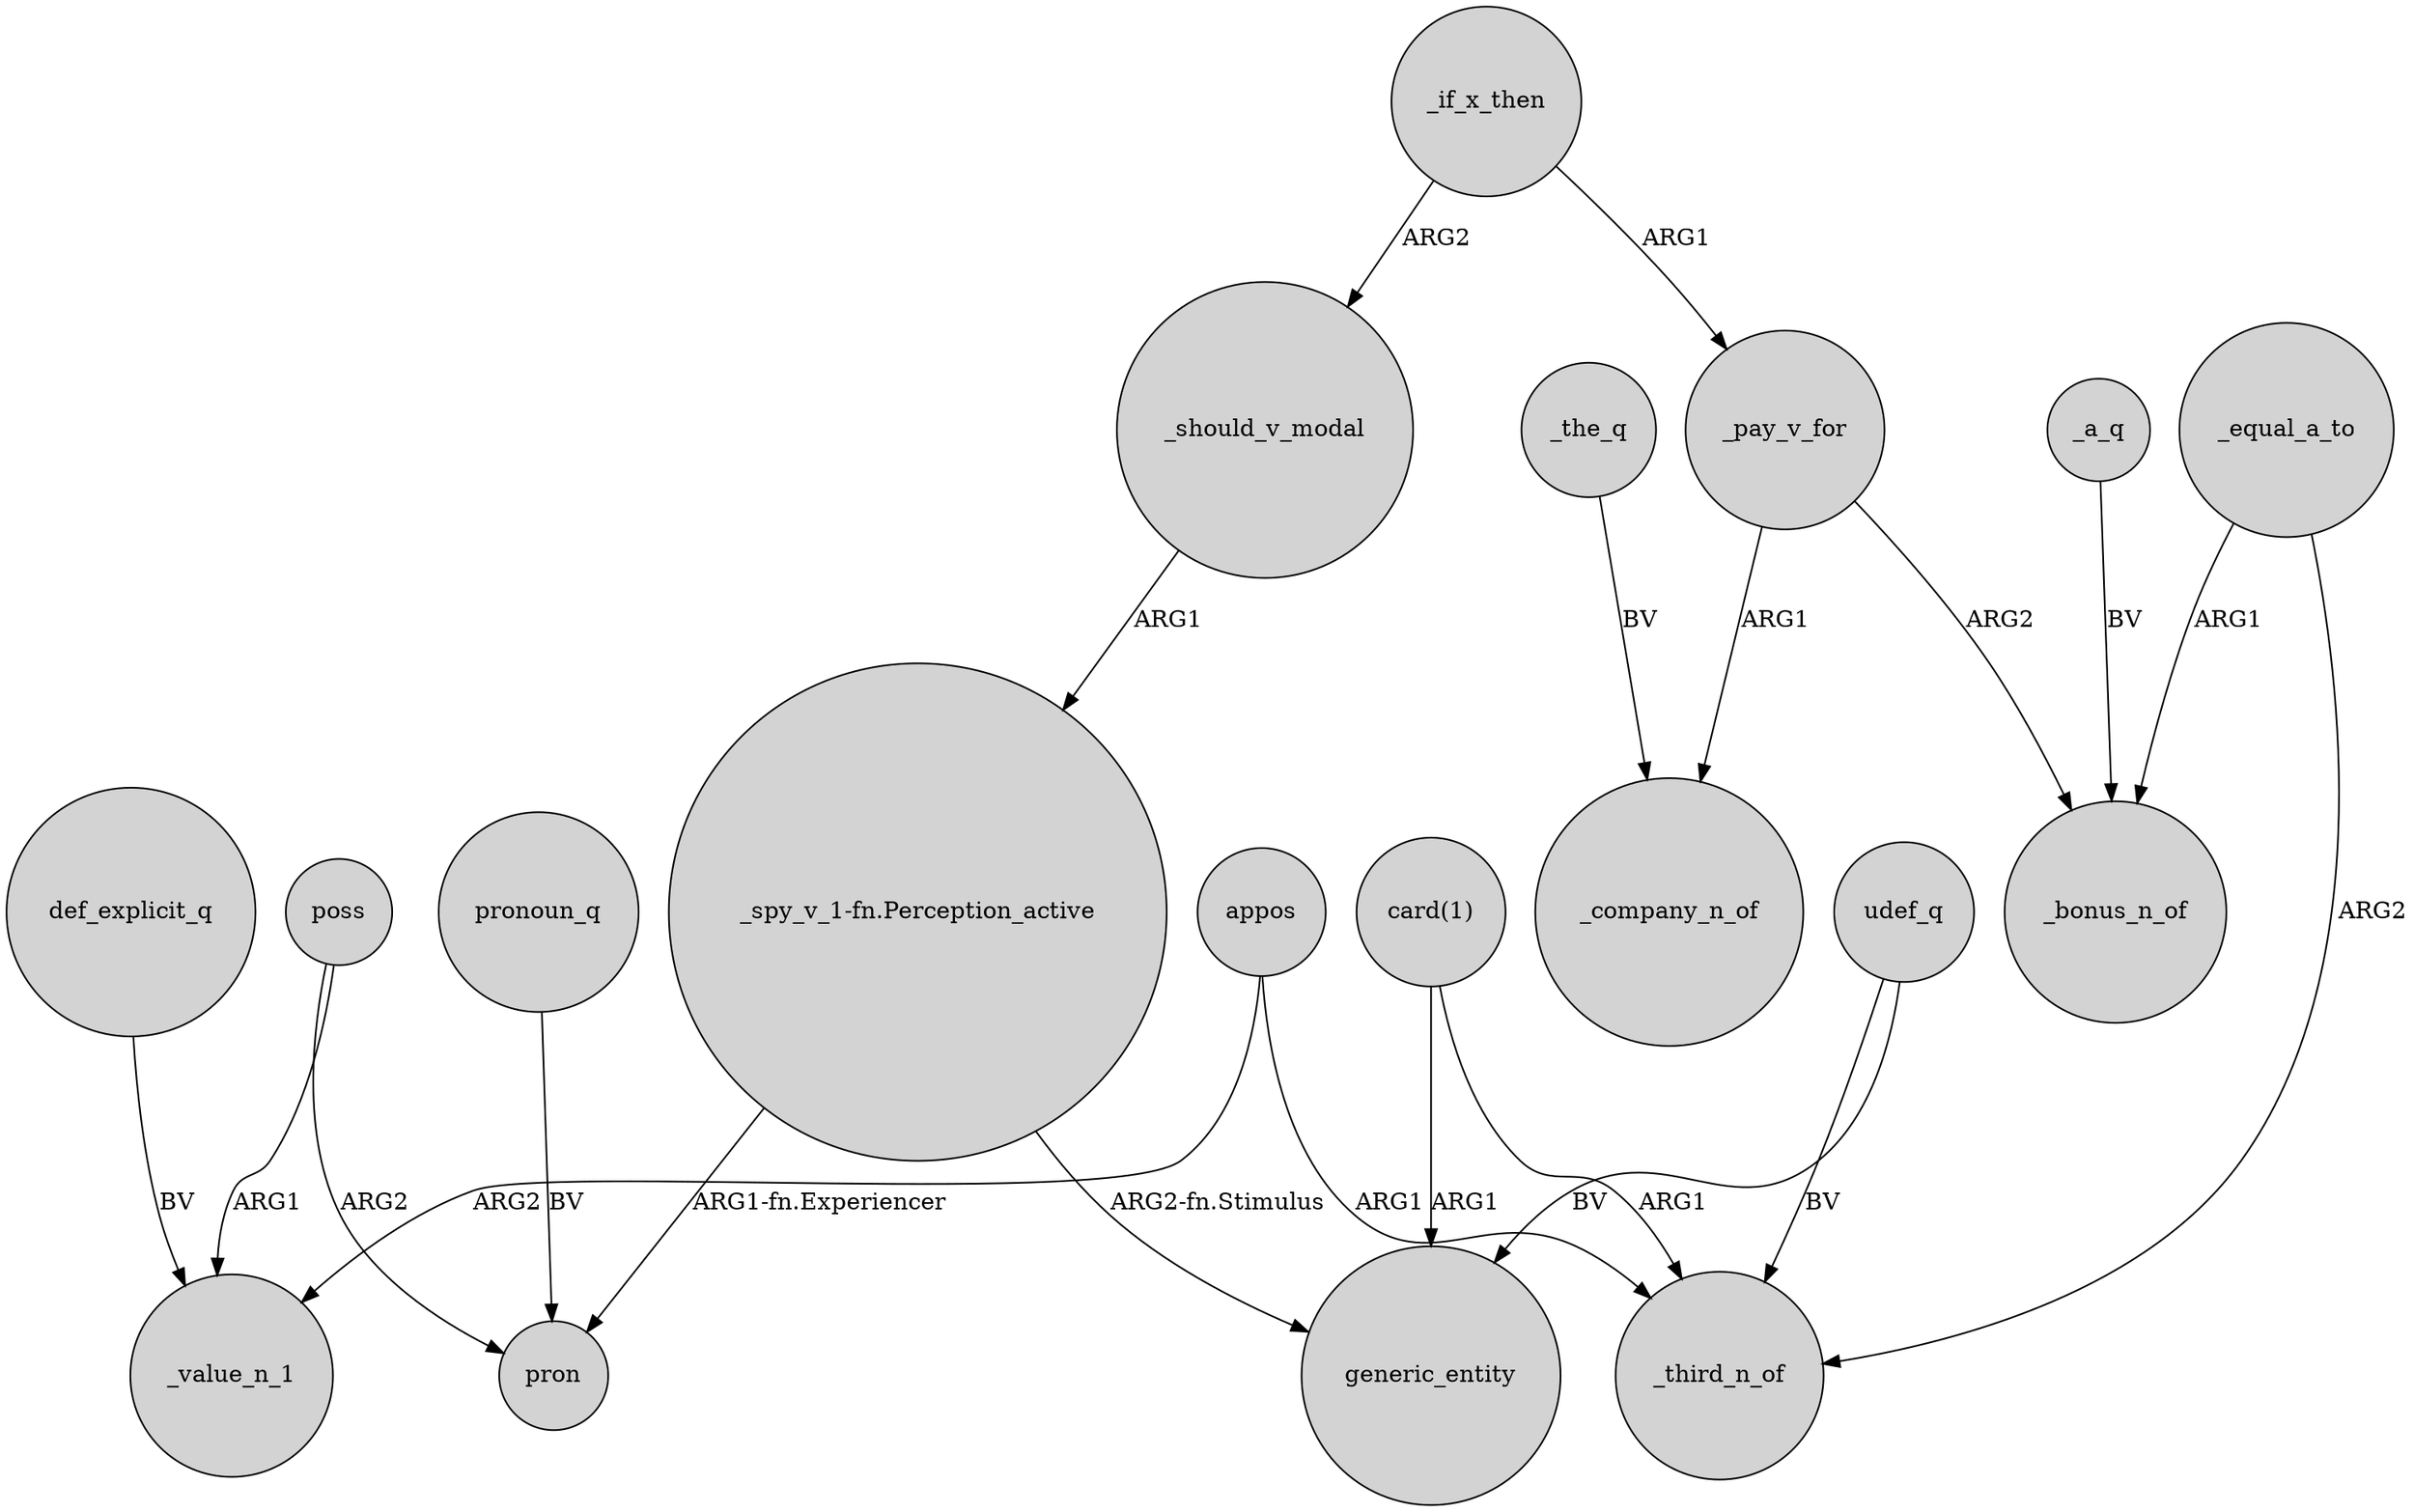 digraph {
	node [shape=circle style=filled]
	def_explicit_q -> _value_n_1 [label=BV]
	"_spy_v_1-fn.Perception_active" -> pron [label="ARG1-fn.Experiencer"]
	appos -> _third_n_of [label=ARG1]
	udef_q -> generic_entity [label=BV]
	poss -> pron [label=ARG2]
	_should_v_modal -> "_spy_v_1-fn.Perception_active" [label=ARG1]
	udef_q -> _third_n_of [label=BV]
	_pay_v_for -> _bonus_n_of [label=ARG2]
	_pay_v_for -> _company_n_of [label=ARG1]
	poss -> _value_n_1 [label=ARG1]
	_equal_a_to -> _bonus_n_of [label=ARG1]
	"_spy_v_1-fn.Perception_active" -> generic_entity [label="ARG2-fn.Stimulus"]
	_the_q -> _company_n_of [label=BV]
	pronoun_q -> pron [label=BV]
	appos -> _value_n_1 [label=ARG2]
	_a_q -> _bonus_n_of [label=BV]
	_if_x_then -> _pay_v_for [label=ARG1]
	"card(1)" -> _third_n_of [label=ARG1]
	_equal_a_to -> _third_n_of [label=ARG2]
	"card(1)" -> generic_entity [label=ARG1]
	_if_x_then -> _should_v_modal [label=ARG2]
}

